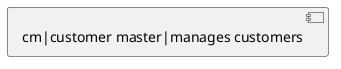 {
  "sha1": "rkq74ctm4035i1k3iy6dwlwatxrfag0",
  "insertion": {
    "when": "2024-06-04T17:28:43.963Z",
    "url": "https://forum.plantuml.net/11109/preprocessor-vlookup-macro?show=11132#c11132",
    "user": "plantuml@gmail.com"
  }
}
@startuml
!unquoted function $vlookup($id, $range, $offset)
!log vlookup on %get_variable_value("$id")
%set_variable_value("$row1","cm|customer master|manages customers")
!if ($id == "cm")
    !return %get_variable_value("$row1")
!endif
!endfunction
!$note = $vlookup("cm","system.iuml", 1)
component comp1 [
$note
]
@enduml
